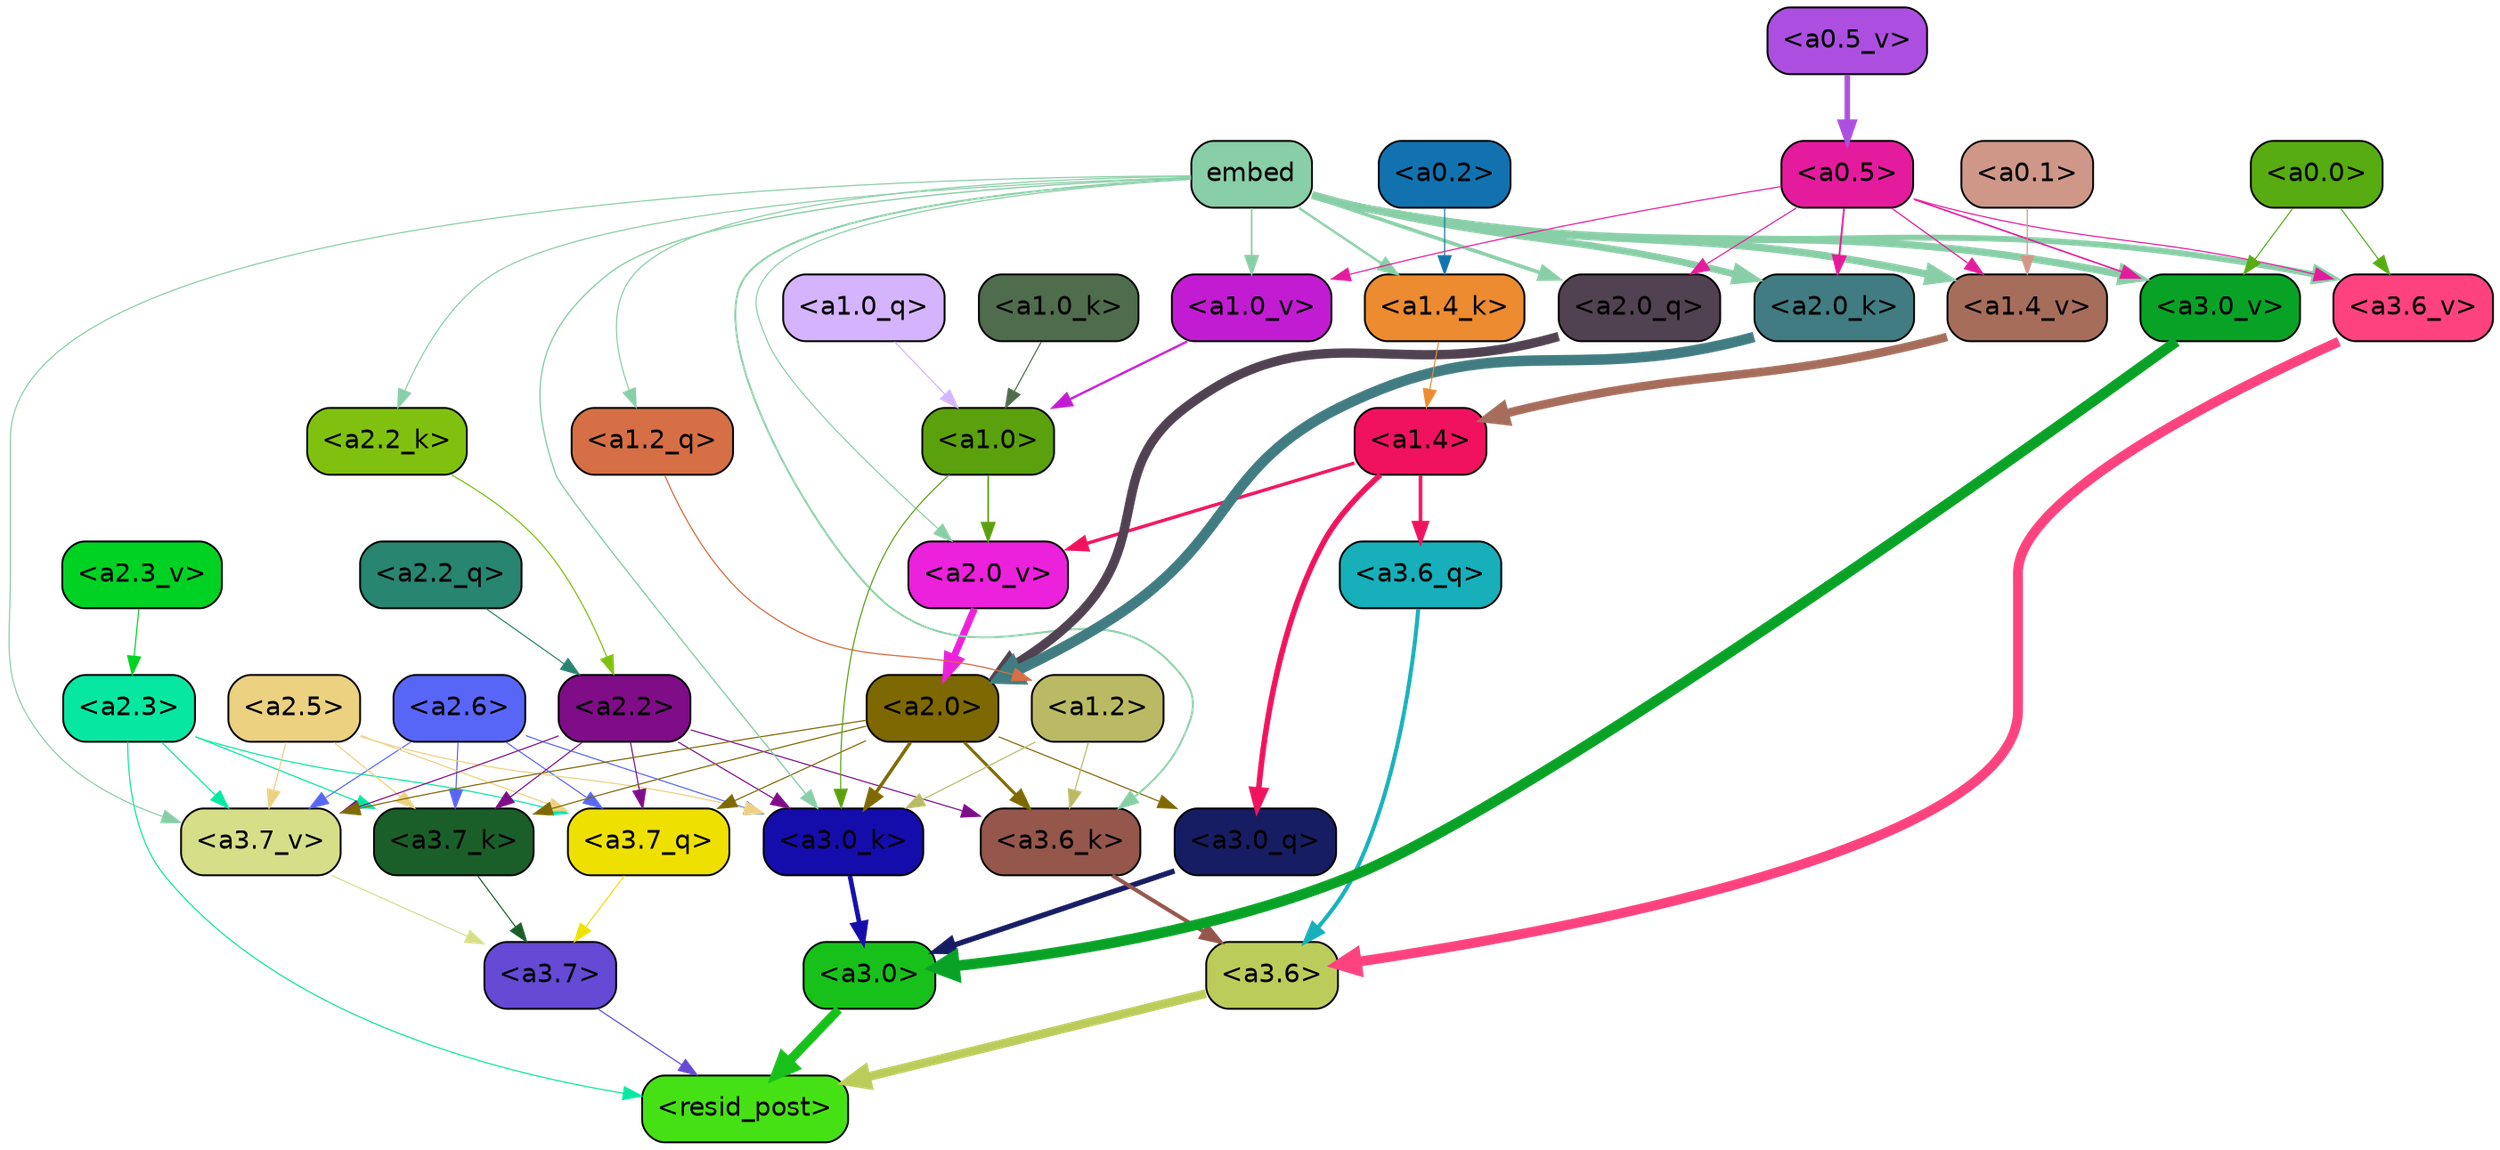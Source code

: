 strict digraph "" {
	graph [bgcolor=transparent,
		layout=dot,
		overlap=false,
		splines=true
	];
	"<a3.7>"	[color=black,
		fillcolor="#6649d4",
		fontname=Helvetica,
		shape=box,
		style="filled, rounded"];
	"<resid_post>"	[color=black,
		fillcolor="#46e115",
		fontname=Helvetica,
		shape=box,
		style="filled, rounded"];
	"<a3.7>" -> "<resid_post>"	[color="#6649d4",
		penwidth=0.6];
	"<a3.6>"	[color=black,
		fillcolor="#bccc5a",
		fontname=Helvetica,
		shape=box,
		style="filled, rounded"];
	"<a3.6>" -> "<resid_post>"	[color="#bccc5a",
		penwidth=4.751592040061951];
	"<a3.0>"	[color=black,
		fillcolor="#17c119",
		fontname=Helvetica,
		shape=box,
		style="filled, rounded"];
	"<a3.0>" -> "<resid_post>"	[color="#17c119",
		penwidth=4.904066681861877];
	"<a2.3>"	[color=black,
		fillcolor="#06e8a2",
		fontname=Helvetica,
		shape=box,
		style="filled, rounded"];
	"<a2.3>" -> "<resid_post>"	[color="#06e8a2",
		penwidth=0.6];
	"<a3.7_q>"	[color=black,
		fillcolor="#eee101",
		fontname=Helvetica,
		shape=box,
		style="filled, rounded"];
	"<a2.3>" -> "<a3.7_q>"	[color="#06e8a2",
		penwidth=0.6];
	"<a3.7_k>"	[color=black,
		fillcolor="#1a5f29",
		fontname=Helvetica,
		shape=box,
		style="filled, rounded"];
	"<a2.3>" -> "<a3.7_k>"	[color="#06e8a2",
		penwidth=0.6];
	"<a3.7_v>"	[color=black,
		fillcolor="#d7de88",
		fontname=Helvetica,
		shape=box,
		style="filled, rounded"];
	"<a2.3>" -> "<a3.7_v>"	[color="#06e8a2",
		penwidth=0.6];
	"<a3.7_q>" -> "<a3.7>"	[color="#eee101",
		penwidth=0.6];
	"<a3.6_q>"	[color=black,
		fillcolor="#16afba",
		fontname=Helvetica,
		shape=box,
		style="filled, rounded"];
	"<a3.6_q>" -> "<a3.6>"	[color="#16afba",
		penwidth=2.160832464694977];
	"<a3.0_q>"	[color=black,
		fillcolor="#171d62",
		fontname=Helvetica,
		shape=box,
		style="filled, rounded"];
	"<a3.0_q>" -> "<a3.0>"	[color="#171d62",
		penwidth=2.870753765106201];
	"<a3.7_k>" -> "<a3.7>"	[color="#1a5f29",
		penwidth=0.6];
	"<a3.6_k>"	[color=black,
		fillcolor="#95564b",
		fontname=Helvetica,
		shape=box,
		style="filled, rounded"];
	"<a3.6_k>" -> "<a3.6>"	[color="#95564b",
		penwidth=2.13908451795578];
	"<a3.0_k>"	[color=black,
		fillcolor="#150dab",
		fontname=Helvetica,
		shape=box,
		style="filled, rounded"];
	"<a3.0_k>" -> "<a3.0>"	[color="#150dab",
		penwidth=2.520303964614868];
	"<a3.7_v>" -> "<a3.7>"	[color="#d7de88",
		penwidth=0.6];
	"<a3.6_v>"	[color=black,
		fillcolor="#fd427f",
		fontname=Helvetica,
		shape=box,
		style="filled, rounded"];
	"<a3.6_v>" -> "<a3.6>"	[color="#fd427f",
		penwidth=5.297133803367615];
	"<a3.0_v>"	[color=black,
		fillcolor="#08a326",
		fontname=Helvetica,
		shape=box,
		style="filled, rounded"];
	"<a3.0_v>" -> "<a3.0>"	[color="#08a326",
		penwidth=5.680712580680847];
	"<a2.6>"	[color=black,
		fillcolor="#5766f7",
		fontname=Helvetica,
		shape=box,
		style="filled, rounded"];
	"<a2.6>" -> "<a3.7_q>"	[color="#5766f7",
		penwidth=0.6];
	"<a2.6>" -> "<a3.7_k>"	[color="#5766f7",
		penwidth=0.6];
	"<a2.6>" -> "<a3.0_k>"	[color="#5766f7",
		penwidth=0.6];
	"<a2.6>" -> "<a3.7_v>"	[color="#5766f7",
		penwidth=0.6];
	"<a2.5>"	[color=black,
		fillcolor="#ebd180",
		fontname=Helvetica,
		shape=box,
		style="filled, rounded"];
	"<a2.5>" -> "<a3.7_q>"	[color="#ebd180",
		penwidth=0.6];
	"<a2.5>" -> "<a3.7_k>"	[color="#ebd180",
		penwidth=0.6];
	"<a2.5>" -> "<a3.0_k>"	[color="#ebd180",
		penwidth=0.6];
	"<a2.5>" -> "<a3.7_v>"	[color="#ebd180",
		penwidth=0.6];
	"<a2.2>"	[color=black,
		fillcolor="#7e0d87",
		fontname=Helvetica,
		shape=box,
		style="filled, rounded"];
	"<a2.2>" -> "<a3.7_q>"	[color="#7e0d87",
		penwidth=0.6];
	"<a2.2>" -> "<a3.7_k>"	[color="#7e0d87",
		penwidth=0.6];
	"<a2.2>" -> "<a3.6_k>"	[color="#7e0d87",
		penwidth=0.6];
	"<a2.2>" -> "<a3.0_k>"	[color="#7e0d87",
		penwidth=0.6];
	"<a2.2>" -> "<a3.7_v>"	[color="#7e0d87",
		penwidth=0.6];
	"<a2.0>"	[color=black,
		fillcolor="#7d6801",
		fontname=Helvetica,
		shape=box,
		style="filled, rounded"];
	"<a2.0>" -> "<a3.7_q>"	[color="#7d6801",
		penwidth=0.6];
	"<a2.0>" -> "<a3.0_q>"	[color="#7d6801",
		penwidth=0.6];
	"<a2.0>" -> "<a3.7_k>"	[color="#7d6801",
		penwidth=0.6];
	"<a2.0>" -> "<a3.6_k>"	[color="#7d6801",
		penwidth=1.5897698998451233];
	"<a2.0>" -> "<a3.0_k>"	[color="#7d6801",
		penwidth=1.8405593037605286];
	"<a2.0>" -> "<a3.7_v>"	[color="#7d6801",
		penwidth=0.6];
	"<a1.4>"	[color=black,
		fillcolor="#f0125e",
		fontname=Helvetica,
		shape=box,
		style="filled, rounded"];
	"<a1.4>" -> "<a3.6_q>"	[color="#f0125e",
		penwidth=2.0260728895664215];
	"<a1.4>" -> "<a3.0_q>"	[color="#f0125e",
		penwidth=3.0185627341270447];
	"<a2.0_v>"	[color=black,
		fillcolor="#eb21db",
		fontname=Helvetica,
		shape=box,
		style="filled, rounded"];
	"<a1.4>" -> "<a2.0_v>"	[color="#f0125e",
		penwidth=1.7970525026321411];
	"<a1.2>"	[color=black,
		fillcolor="#baba64",
		fontname=Helvetica,
		shape=box,
		style="filled, rounded"];
	"<a1.2>" -> "<a3.6_k>"	[color="#baba64",
		penwidth=0.6];
	"<a1.2>" -> "<a3.0_k>"	[color="#baba64",
		penwidth=0.6];
	embed	[color=black,
		fillcolor="#88cea6",
		fontname=Helvetica,
		shape=box,
		style="filled, rounded"];
	embed -> "<a3.6_k>"	[color="#88cea6",
		penwidth=1.046662151813507];
	embed -> "<a3.0_k>"	[color="#88cea6",
		penwidth=0.6995279788970947];
	embed -> "<a3.7_v>"	[color="#88cea6",
		penwidth=0.6];
	embed -> "<a3.6_v>"	[color="#88cea6",
		penwidth=3.1840110421180725];
	embed -> "<a3.0_v>"	[color="#88cea6",
		penwidth=3.9005755856633186];
	"<a2.0_q>"	[color=black,
		fillcolor="#504250",
		fontname=Helvetica,
		shape=box,
		style="filled, rounded"];
	embed -> "<a2.0_q>"	[color="#88cea6",
		penwidth=1.9669389724731445];
	"<a2.2_k>"	[color=black,
		fillcolor="#80c110",
		fontname=Helvetica,
		shape=box,
		style="filled, rounded"];
	embed -> "<a2.2_k>"	[color="#88cea6",
		penwidth=0.6];
	"<a2.0_k>"	[color=black,
		fillcolor="#407c81",
		fontname=Helvetica,
		shape=box,
		style="filled, rounded"];
	embed -> "<a2.0_k>"	[color="#88cea6",
		penwidth=3.6898754835128784];
	embed -> "<a2.0_v>"	[color="#88cea6",
		penwidth=0.6];
	"<a1.2_q>"	[color=black,
		fillcolor="#d66f45",
		fontname=Helvetica,
		shape=box,
		style="filled, rounded"];
	embed -> "<a1.2_q>"	[color="#88cea6",
		penwidth=0.6];
	"<a1.4_k>"	[color=black,
		fillcolor="#ec8b2f",
		fontname=Helvetica,
		shape=box,
		style="filled, rounded"];
	embed -> "<a1.4_k>"	[color="#88cea6",
		penwidth=1.2758672684431076];
	"<a1.4_v>"	[color=black,
		fillcolor="#a66d5b",
		fontname=Helvetica,
		shape=box,
		style="filled, rounded"];
	embed -> "<a1.4_v>"	[color="#88cea6",
		penwidth=3.992354243993759];
	"<a1.0_v>"	[color=black,
		fillcolor="#c21cd3",
		fontname=Helvetica,
		shape=box,
		style="filled, rounded"];
	embed -> "<a1.0_v>"	[color="#88cea6",
		penwidth=0.8768336176872253];
	"<a1.0>"	[color=black,
		fillcolor="#5aa10d",
		fontname=Helvetica,
		shape=box,
		style="filled, rounded"];
	"<a1.0>" -> "<a3.0_k>"	[color="#5aa10d",
		penwidth=0.6];
	"<a1.0>" -> "<a2.0_v>"	[color="#5aa10d",
		penwidth=0.8836666345596313];
	"<a0.5>"	[color=black,
		fillcolor="#e51b9d",
		fontname=Helvetica,
		shape=box,
		style="filled, rounded"];
	"<a0.5>" -> "<a3.6_v>"	[color="#e51b9d",
		penwidth=0.6];
	"<a0.5>" -> "<a3.0_v>"	[color="#e51b9d",
		penwidth=0.8493617177009583];
	"<a0.5>" -> "<a2.0_q>"	[color="#e51b9d",
		penwidth=0.6];
	"<a0.5>" -> "<a2.0_k>"	[color="#e51b9d",
		penwidth=0.9942188858985901];
	"<a0.5>" -> "<a1.4_v>"	[color="#e51b9d",
		penwidth=0.6379710733890533];
	"<a0.5>" -> "<a1.0_v>"	[color="#e51b9d",
		penwidth=0.6];
	"<a0.0>"	[color=black,
		fillcolor="#56ac11",
		fontname=Helvetica,
		shape=box,
		style="filled, rounded"];
	"<a0.0>" -> "<a3.6_v>"	[color="#56ac11",
		penwidth=0.6];
	"<a0.0>" -> "<a3.0_v>"	[color="#56ac11",
		penwidth=0.6];
	"<a2.2_q>"	[color=black,
		fillcolor="#278570",
		fontname=Helvetica,
		shape=box,
		style="filled, rounded"];
	"<a2.2_q>" -> "<a2.2>"	[color="#278570",
		penwidth=0.6];
	"<a2.0_q>" -> "<a2.0>"	[color="#504250",
		penwidth=5.0040658712387085];
	"<a2.2_k>" -> "<a2.2>"	[color="#80c110",
		penwidth=0.6304321400821209];
	"<a2.0_k>" -> "<a2.0>"	[color="#407c81",
		penwidth=5.6445024609565735];
	"<a2.3_v>"	[color=black,
		fillcolor="#00d223",
		fontname=Helvetica,
		shape=box,
		style="filled, rounded"];
	"<a2.3_v>" -> "<a2.3>"	[color="#00d223",
		penwidth=0.6];
	"<a2.0_v>" -> "<a2.0>"	[color="#eb21db",
		penwidth=3.781584322452545];
	"<a1.2_q>" -> "<a1.2>"	[color="#d66f45",
		penwidth=0.6481351256370544];
	"<a1.0_q>"	[color=black,
		fillcolor="#d5b3fd",
		fontname=Helvetica,
		shape=box,
		style="filled, rounded"];
	"<a1.0_q>" -> "<a1.0>"	[color="#d5b3fd",
		penwidth=0.6];
	"<a1.4_k>" -> "<a1.4>"	[color="#ec8b2f",
		penwidth=0.6];
	"<a1.0_k>"	[color=black,
		fillcolor="#4f6c4c",
		fontname=Helvetica,
		shape=box,
		style="filled, rounded"];
	"<a1.0_k>" -> "<a1.0>"	[color="#4f6c4c",
		penwidth=0.6];
	"<a1.4_v>" -> "<a1.4>"	[color="#a66d5b",
		penwidth=4.602061748504639];
	"<a1.0_v>" -> "<a1.0>"	[color="#c21cd3",
		penwidth=1.227757602930069];
	"<a0.2>"	[color=black,
		fillcolor="#1272af",
		fontname=Helvetica,
		shape=box,
		style="filled, rounded"];
	"<a0.2>" -> "<a1.4_k>"	[color="#1272af",
		penwidth=0.6];
	"<a0.1>"	[color=black,
		fillcolor="#cf9788",
		fontname=Helvetica,
		shape=box,
		style="filled, rounded"];
	"<a0.1>" -> "<a1.4_v>"	[color="#cf9788",
		penwidth=0.6];
	"<a0.5_v>"	[color=black,
		fillcolor="#ac4fe0",
		fontname=Helvetica,
		shape=box,
		style="filled, rounded"];
	"<a0.5_v>" -> "<a0.5>"	[color="#ac4fe0",
		penwidth=2.9687485098838806];
}
